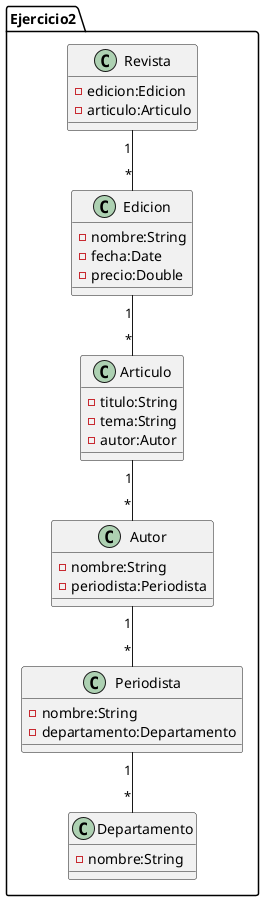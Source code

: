 /'Una organización produce una serie de revistas periódicas.
Cada revista tiene muchas edicionesconteniendo el nombre de edición, la fecha de edición, y el precio de la revista.
En cada ediciónaparecen una serie de artículos , cada uno con su titulo, tema, autor, etc.
Cada articulo puede habersido escrito por uno o mas periodistas pertenecientes a la organización,
en donde cada periodistapertenece a un determinado departamento dentro de dicha organización'/


@startuml
package Ejercicio2{
    class Revista{
        -edicion:Edicion
        -articulo:Articulo
    }

    class Edicion{
        -nombre:String
        -fecha:Date
        -precio:Double
    }

    class Articulo{
        -titulo:String
        -tema:String
        -autor:Autor
    }

    class Autor{
        -nombre:String
        -periodista:Periodista
    }

    class Periodista{
        -nombre:String
        -departamento:Departamento
    }

    class Departamento{
        -nombre:String
    }
}

Revista "1" -- "*" Edicion
Edicion "1" -- "*" Articulo
Articulo "1" -- "*" Autor
Autor "1" -- "*" Periodista
Periodista "1" -- "*" Departamento

@enduml